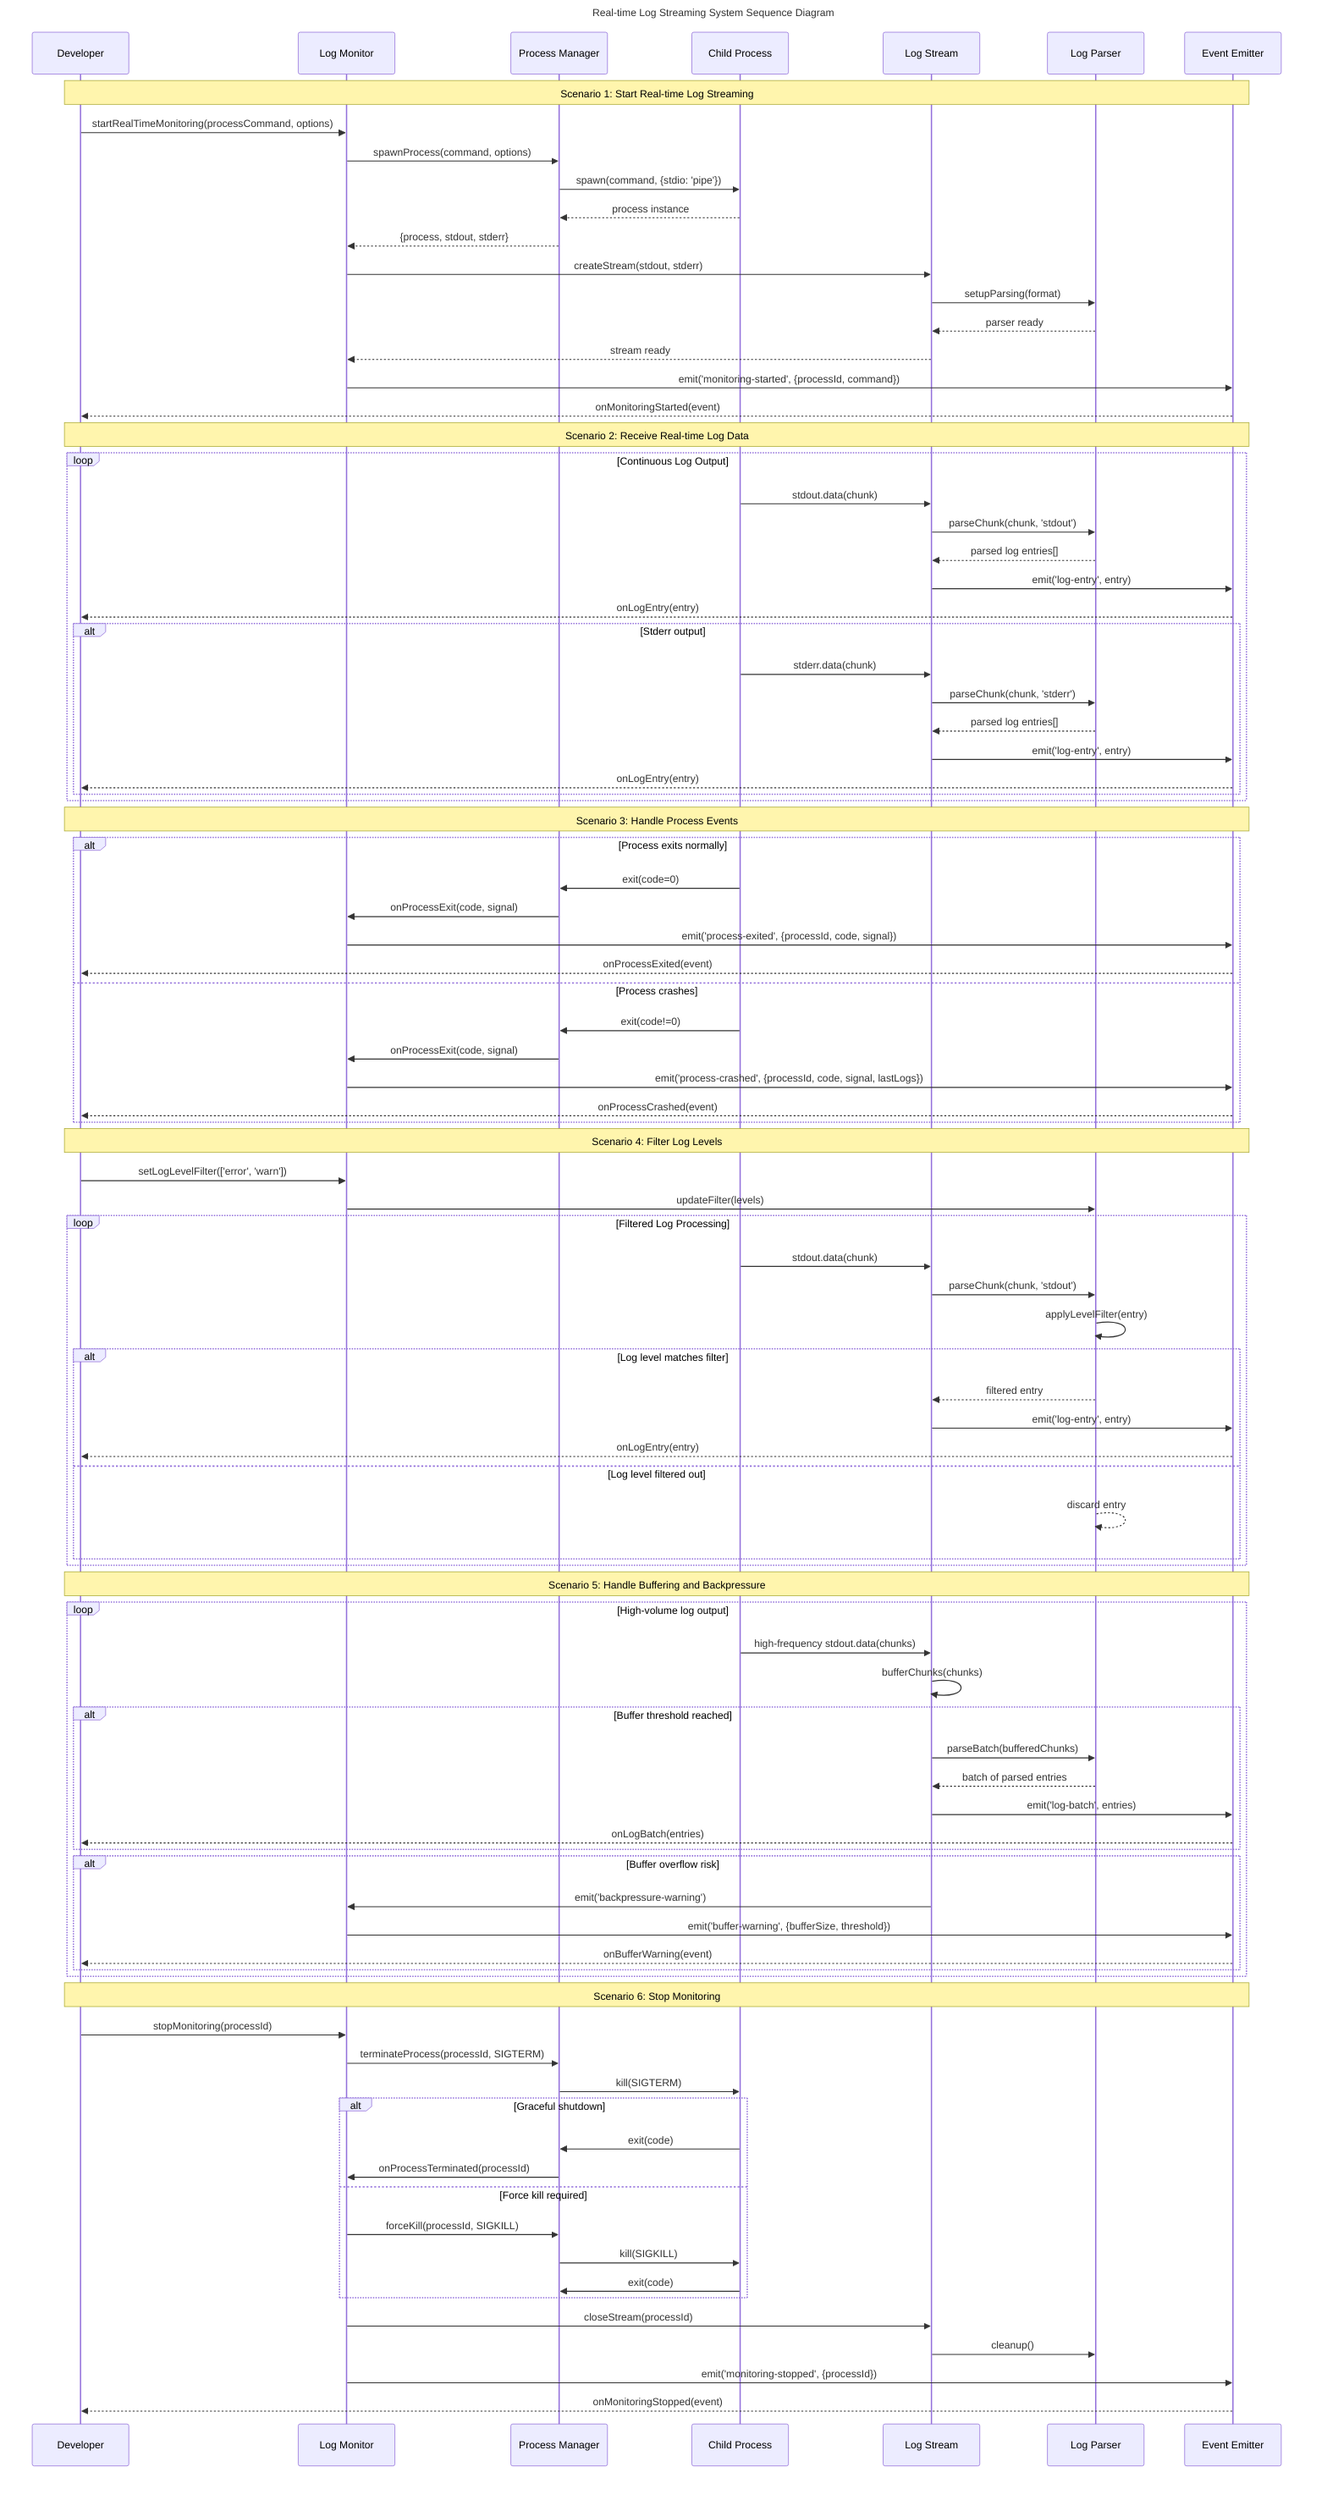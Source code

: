sequenceDiagram
    title Real-time Log Streaming System Sequence Diagram
    
    participant Developer as Developer
    participant LogMonitor as Log Monitor
    participant ProcessManager as Process Manager  
    participant ChildProcess as Child Process
    participant LogStream as Log Stream
    participant LogParser as Log Parser
    participant EventEmitter as Event Emitter
    
    Note over Developer, EventEmitter: Scenario 1: Start Real-time Log Streaming
    Developer->>LogMonitor: startRealTimeMonitoring(processCommand, options)
    LogMonitor->>ProcessManager: spawnProcess(command, options)
    ProcessManager->>ChildProcess: spawn(command, {stdio: 'pipe'})
    ChildProcess-->>ProcessManager: process instance
    ProcessManager-->>LogMonitor: {process, stdout, stderr}
    
    LogMonitor->>LogStream: createStream(stdout, stderr)
    LogStream->>LogParser: setupParsing(format)
    LogParser-->>LogStream: parser ready
    LogStream-->>LogMonitor: stream ready
    
    LogMonitor->>EventEmitter: emit('monitoring-started', {processId, command})
    EventEmitter-->>Developer: onMonitoringStarted(event)
    
    Note over Developer, EventEmitter: Scenario 2: Receive Real-time Log Data
    loop Continuous Log Output
        ChildProcess->>LogStream: stdout.data(chunk)
        LogStream->>LogParser: parseChunk(chunk, 'stdout')
        LogParser-->>LogStream: parsed log entries[]
        LogStream->>EventEmitter: emit('log-entry', entry)
        EventEmitter-->>Developer: onLogEntry(entry)
        
        alt Stderr output
            ChildProcess->>LogStream: stderr.data(chunk)
            LogStream->>LogParser: parseChunk(chunk, 'stderr')
            LogParser-->>LogStream: parsed log entries[]
            LogStream->>EventEmitter: emit('log-entry', entry)
            EventEmitter-->>Developer: onLogEntry(entry)
        end
    end
    
    Note over Developer, EventEmitter: Scenario 3: Handle Process Events
    alt Process exits normally
        ChildProcess->>ProcessManager: exit(code=0)
        ProcessManager->>LogMonitor: onProcessExit(code, signal)
        LogMonitor->>EventEmitter: emit('process-exited', {processId, code, signal})
        EventEmitter-->>Developer: onProcessExited(event)
    else Process crashes
        ChildProcess->>ProcessManager: exit(code!=0)
        ProcessManager->>LogMonitor: onProcessExit(code, signal)
        LogMonitor->>EventEmitter: emit('process-crashed', {processId, code, signal, lastLogs})
        EventEmitter-->>Developer: onProcessCrashed(event)
    end
    
    Note over Developer, EventEmitter: Scenario 4: Filter Log Levels
    Developer->>LogMonitor: setLogLevelFilter(['error', 'warn'])
    LogMonitor->>LogParser: updateFilter(levels)
    
    loop Filtered Log Processing
        ChildProcess->>LogStream: stdout.data(chunk)
        LogStream->>LogParser: parseChunk(chunk, 'stdout')
        LogParser->>LogParser: applyLevelFilter(entry)
        alt Log level matches filter
            LogParser-->>LogStream: filtered entry
            LogStream->>EventEmitter: emit('log-entry', entry)
            EventEmitter-->>Developer: onLogEntry(entry)
        else Log level filtered out
            LogParser-->>LogParser: discard entry
        end
    end
    
    Note over Developer, EventEmitter: Scenario 5: Handle Buffering and Backpressure
    loop High-volume log output
        ChildProcess->>LogStream: high-frequency stdout.data(chunks)
        LogStream->>LogStream: bufferChunks(chunks)
        
        alt Buffer threshold reached
            LogStream->>LogParser: parseBatch(bufferedChunks)
            LogParser-->>LogStream: batch of parsed entries
            LogStream->>EventEmitter: emit('log-batch', entries)
            EventEmitter-->>Developer: onLogBatch(entries)
        end
        
        alt Buffer overflow risk
            LogStream->>LogMonitor: emit('backpressure-warning')
            LogMonitor->>EventEmitter: emit('buffer-warning', {bufferSize, threshold})
            EventEmitter-->>Developer: onBufferWarning(event)
        end
    end
    
    Note over Developer, EventEmitter: Scenario 6: Stop Monitoring
    Developer->>LogMonitor: stopMonitoring(processId)
    LogMonitor->>ProcessManager: terminateProcess(processId, SIGTERM)
    ProcessManager->>ChildProcess: kill(SIGTERM)
    
    alt Graceful shutdown
        ChildProcess->>ProcessManager: exit(code)
        ProcessManager->>LogMonitor: onProcessTerminated(processId)
    else Force kill required
        LogMonitor->>ProcessManager: forceKill(processId, SIGKILL)
        ProcessManager->>ChildProcess: kill(SIGKILL)
        ChildProcess->>ProcessManager: exit(code)
    end
    
    LogMonitor->>LogStream: closeStream(processId)
    LogStream->>LogParser: cleanup()
    LogMonitor->>EventEmitter: emit('monitoring-stopped', {processId})
    EventEmitter-->>Developer: onMonitoringStopped(event)